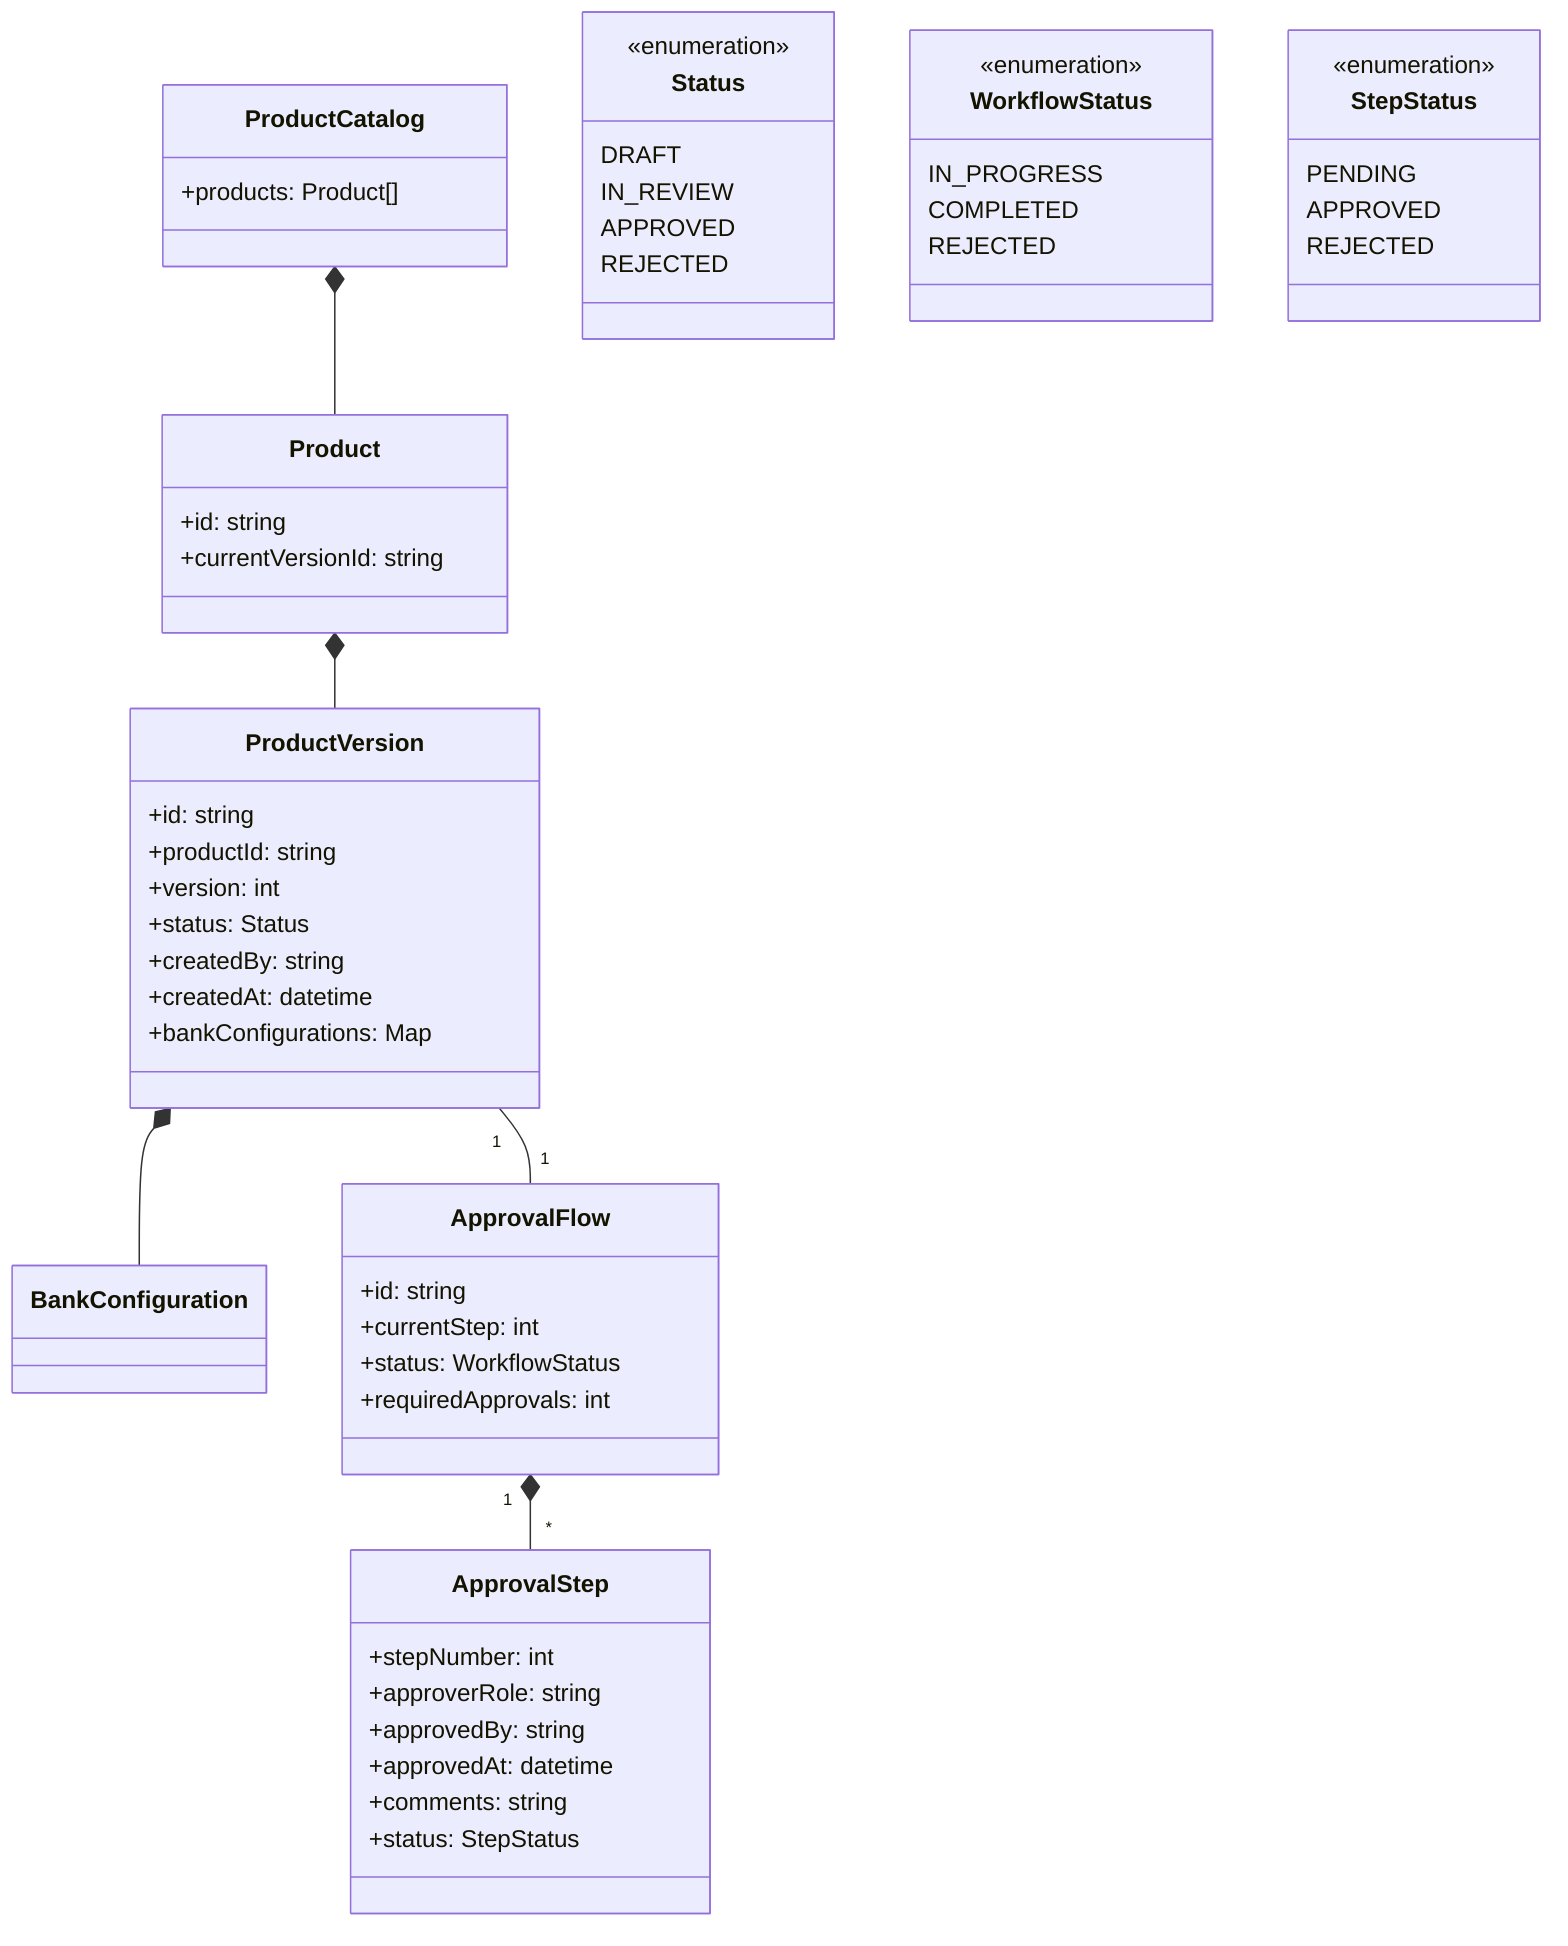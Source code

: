classDiagram
    ProductCatalog *-- Product
    Product *-- ProductVersion
    ProductVersion *-- BankConfiguration
    ProductVersion "1" -- "1" ApprovalFlow
    ApprovalFlow "1" *-- "*" ApprovalStep
    
    class ProductCatalog {
        +products: Product[]
    }

    class Product {
        +id: string
        +currentVersionId: string
    }

    class ProductVersion {
        +id: string
        +productId: string
        +version: int
        +status: Status
        +createdBy: string
        +createdAt: datetime
        +bankConfigurations: Map<BankId, BankConfiguration>
    }

    class ApprovalFlow {
        +id: string
        +currentStep: int
        +status: WorkflowStatus
        +requiredApprovals: int
    }

    class ApprovalStep {
        +stepNumber: int
        +approverRole: string
        +approvedBy: string
        +approvedAt: datetime
        +comments: string
        +status: StepStatus
    }

    class Status {
        <<enumeration>>
        DRAFT
        IN_REVIEW
        APPROVED
        REJECTED
    }

    class WorkflowStatus {
        <<enumeration>>
        IN_PROGRESS
        COMPLETED
        REJECTED
    }

    class StepStatus {
        <<enumeration>>
        PENDING
        APPROVED
        REJECTED
    }